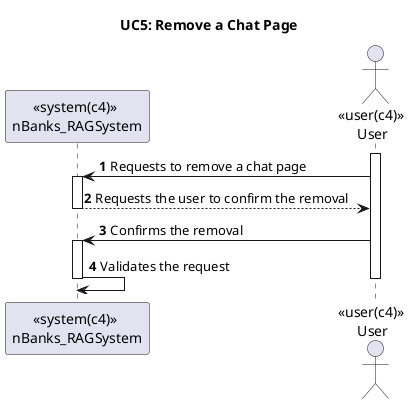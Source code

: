 @startuml

title UC5: Remove a Chat Page


autonumber

participant "<<system(c4)>> \nnBanks_RAGSystem" as sys
actor "<<user(c4)>> \nUser" as user

activate user
user -> sys : Requests to remove a chat page
activate sys
sys --> user: Requests the user to confirm the removal
deactivate sys
user -> sys : Confirms the removal
activate sys
sys -> sys : Validates the request
deactivate sys
deactivate user

@enduml